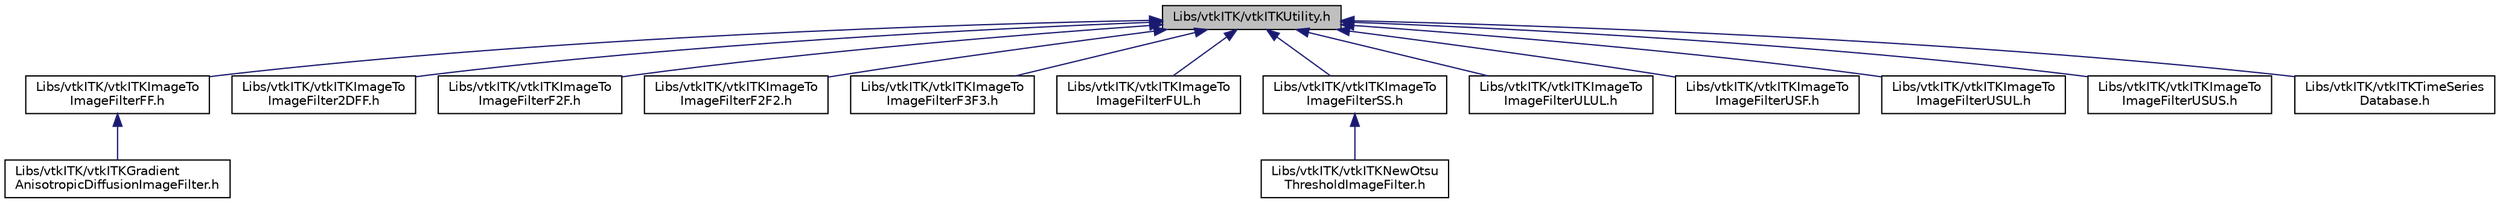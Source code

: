 digraph "Libs/vtkITK/vtkITKUtility.h"
{
  bgcolor="transparent";
  edge [fontname="Helvetica",fontsize="10",labelfontname="Helvetica",labelfontsize="10"];
  node [fontname="Helvetica",fontsize="10",shape=record];
  Node3 [label="Libs/vtkITK/vtkITKUtility.h",height=0.2,width=0.4,color="black", fillcolor="grey75", style="filled", fontcolor="black"];
  Node3 -> Node4 [dir="back",color="midnightblue",fontsize="10",style="solid",fontname="Helvetica"];
  Node4 [label="Libs/vtkITK/vtkITKImageTo\lImageFilterFF.h",height=0.2,width=0.4,color="black",URL="$vtkITKImageToImageFilterFF_8h.html"];
  Node4 -> Node5 [dir="back",color="midnightblue",fontsize="10",style="solid",fontname="Helvetica"];
  Node5 [label="Libs/vtkITK/vtkITKGradient\lAnisotropicDiffusionImageFilter.h",height=0.2,width=0.4,color="black",URL="$vtkITKGradientAnisotropicDiffusionImageFilter_8h.html"];
  Node3 -> Node6 [dir="back",color="midnightblue",fontsize="10",style="solid",fontname="Helvetica"];
  Node6 [label="Libs/vtkITK/vtkITKImageTo\lImageFilter2DFF.h",height=0.2,width=0.4,color="black",URL="$vtkITKImageToImageFilter2DFF_8h.html"];
  Node3 -> Node7 [dir="back",color="midnightblue",fontsize="10",style="solid",fontname="Helvetica"];
  Node7 [label="Libs/vtkITK/vtkITKImageTo\lImageFilterF2F.h",height=0.2,width=0.4,color="black",URL="$vtkITKImageToImageFilterF2F_8h.html"];
  Node3 -> Node8 [dir="back",color="midnightblue",fontsize="10",style="solid",fontname="Helvetica"];
  Node8 [label="Libs/vtkITK/vtkITKImageTo\lImageFilterF2F2.h",height=0.2,width=0.4,color="black",URL="$vtkITKImageToImageFilterF2F2_8h.html"];
  Node3 -> Node9 [dir="back",color="midnightblue",fontsize="10",style="solid",fontname="Helvetica"];
  Node9 [label="Libs/vtkITK/vtkITKImageTo\lImageFilterF3F3.h",height=0.2,width=0.4,color="black",URL="$vtkITKImageToImageFilterF3F3_8h.html"];
  Node3 -> Node10 [dir="back",color="midnightblue",fontsize="10",style="solid",fontname="Helvetica"];
  Node10 [label="Libs/vtkITK/vtkITKImageTo\lImageFilterFUL.h",height=0.2,width=0.4,color="black",URL="$vtkITKImageToImageFilterFUL_8h.html"];
  Node3 -> Node11 [dir="back",color="midnightblue",fontsize="10",style="solid",fontname="Helvetica"];
  Node11 [label="Libs/vtkITK/vtkITKImageTo\lImageFilterSS.h",height=0.2,width=0.4,color="black",URL="$vtkITKImageToImageFilterSS_8h.html"];
  Node11 -> Node12 [dir="back",color="midnightblue",fontsize="10",style="solid",fontname="Helvetica"];
  Node12 [label="Libs/vtkITK/vtkITKNewOtsu\lThresholdImageFilter.h",height=0.2,width=0.4,color="black",URL="$vtkITKNewOtsuThresholdImageFilter_8h.html"];
  Node3 -> Node13 [dir="back",color="midnightblue",fontsize="10",style="solid",fontname="Helvetica"];
  Node13 [label="Libs/vtkITK/vtkITKImageTo\lImageFilterULUL.h",height=0.2,width=0.4,color="black",URL="$vtkITKImageToImageFilterULUL_8h.html"];
  Node3 -> Node14 [dir="back",color="midnightblue",fontsize="10",style="solid",fontname="Helvetica"];
  Node14 [label="Libs/vtkITK/vtkITKImageTo\lImageFilterUSF.h",height=0.2,width=0.4,color="black",URL="$vtkITKImageToImageFilterUSF_8h.html"];
  Node3 -> Node15 [dir="back",color="midnightblue",fontsize="10",style="solid",fontname="Helvetica"];
  Node15 [label="Libs/vtkITK/vtkITKImageTo\lImageFilterUSUL.h",height=0.2,width=0.4,color="black",URL="$vtkITKImageToImageFilterUSUL_8h.html"];
  Node3 -> Node16 [dir="back",color="midnightblue",fontsize="10",style="solid",fontname="Helvetica"];
  Node16 [label="Libs/vtkITK/vtkITKImageTo\lImageFilterUSUS.h",height=0.2,width=0.4,color="black",URL="$vtkITKImageToImageFilterUSUS_8h.html"];
  Node3 -> Node17 [dir="back",color="midnightblue",fontsize="10",style="solid",fontname="Helvetica"];
  Node17 [label="Libs/vtkITK/vtkITKTimeSeries\lDatabase.h",height=0.2,width=0.4,color="black",URL="$vtkITKTimeSeriesDatabase_8h.html"];
}
